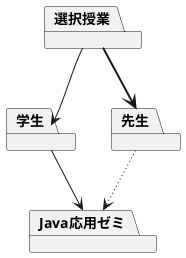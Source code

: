 @startuml ユースケース図
package 選択授業
package 学生
package 先生
package Java応用ゼミ

選択授業 -[plain]-> 学生
選択授業 -[bold]-> 先生
学生 -[plain]-> Java応用ゼミ
先生 -[dotted]-> Java応用ゼミ

' パッケージを作成する際の線種
' 線種を変更する場合には -- の間に [bold] のように線種を指定する
' 例えば太字の場合は -[bold]-> となる。
' 記述線種
' [bold]太字
' [dashed]広い破線
' [dotted]細かい破線
' [hidden]描画なし
' [plain]通常の線
@enduml